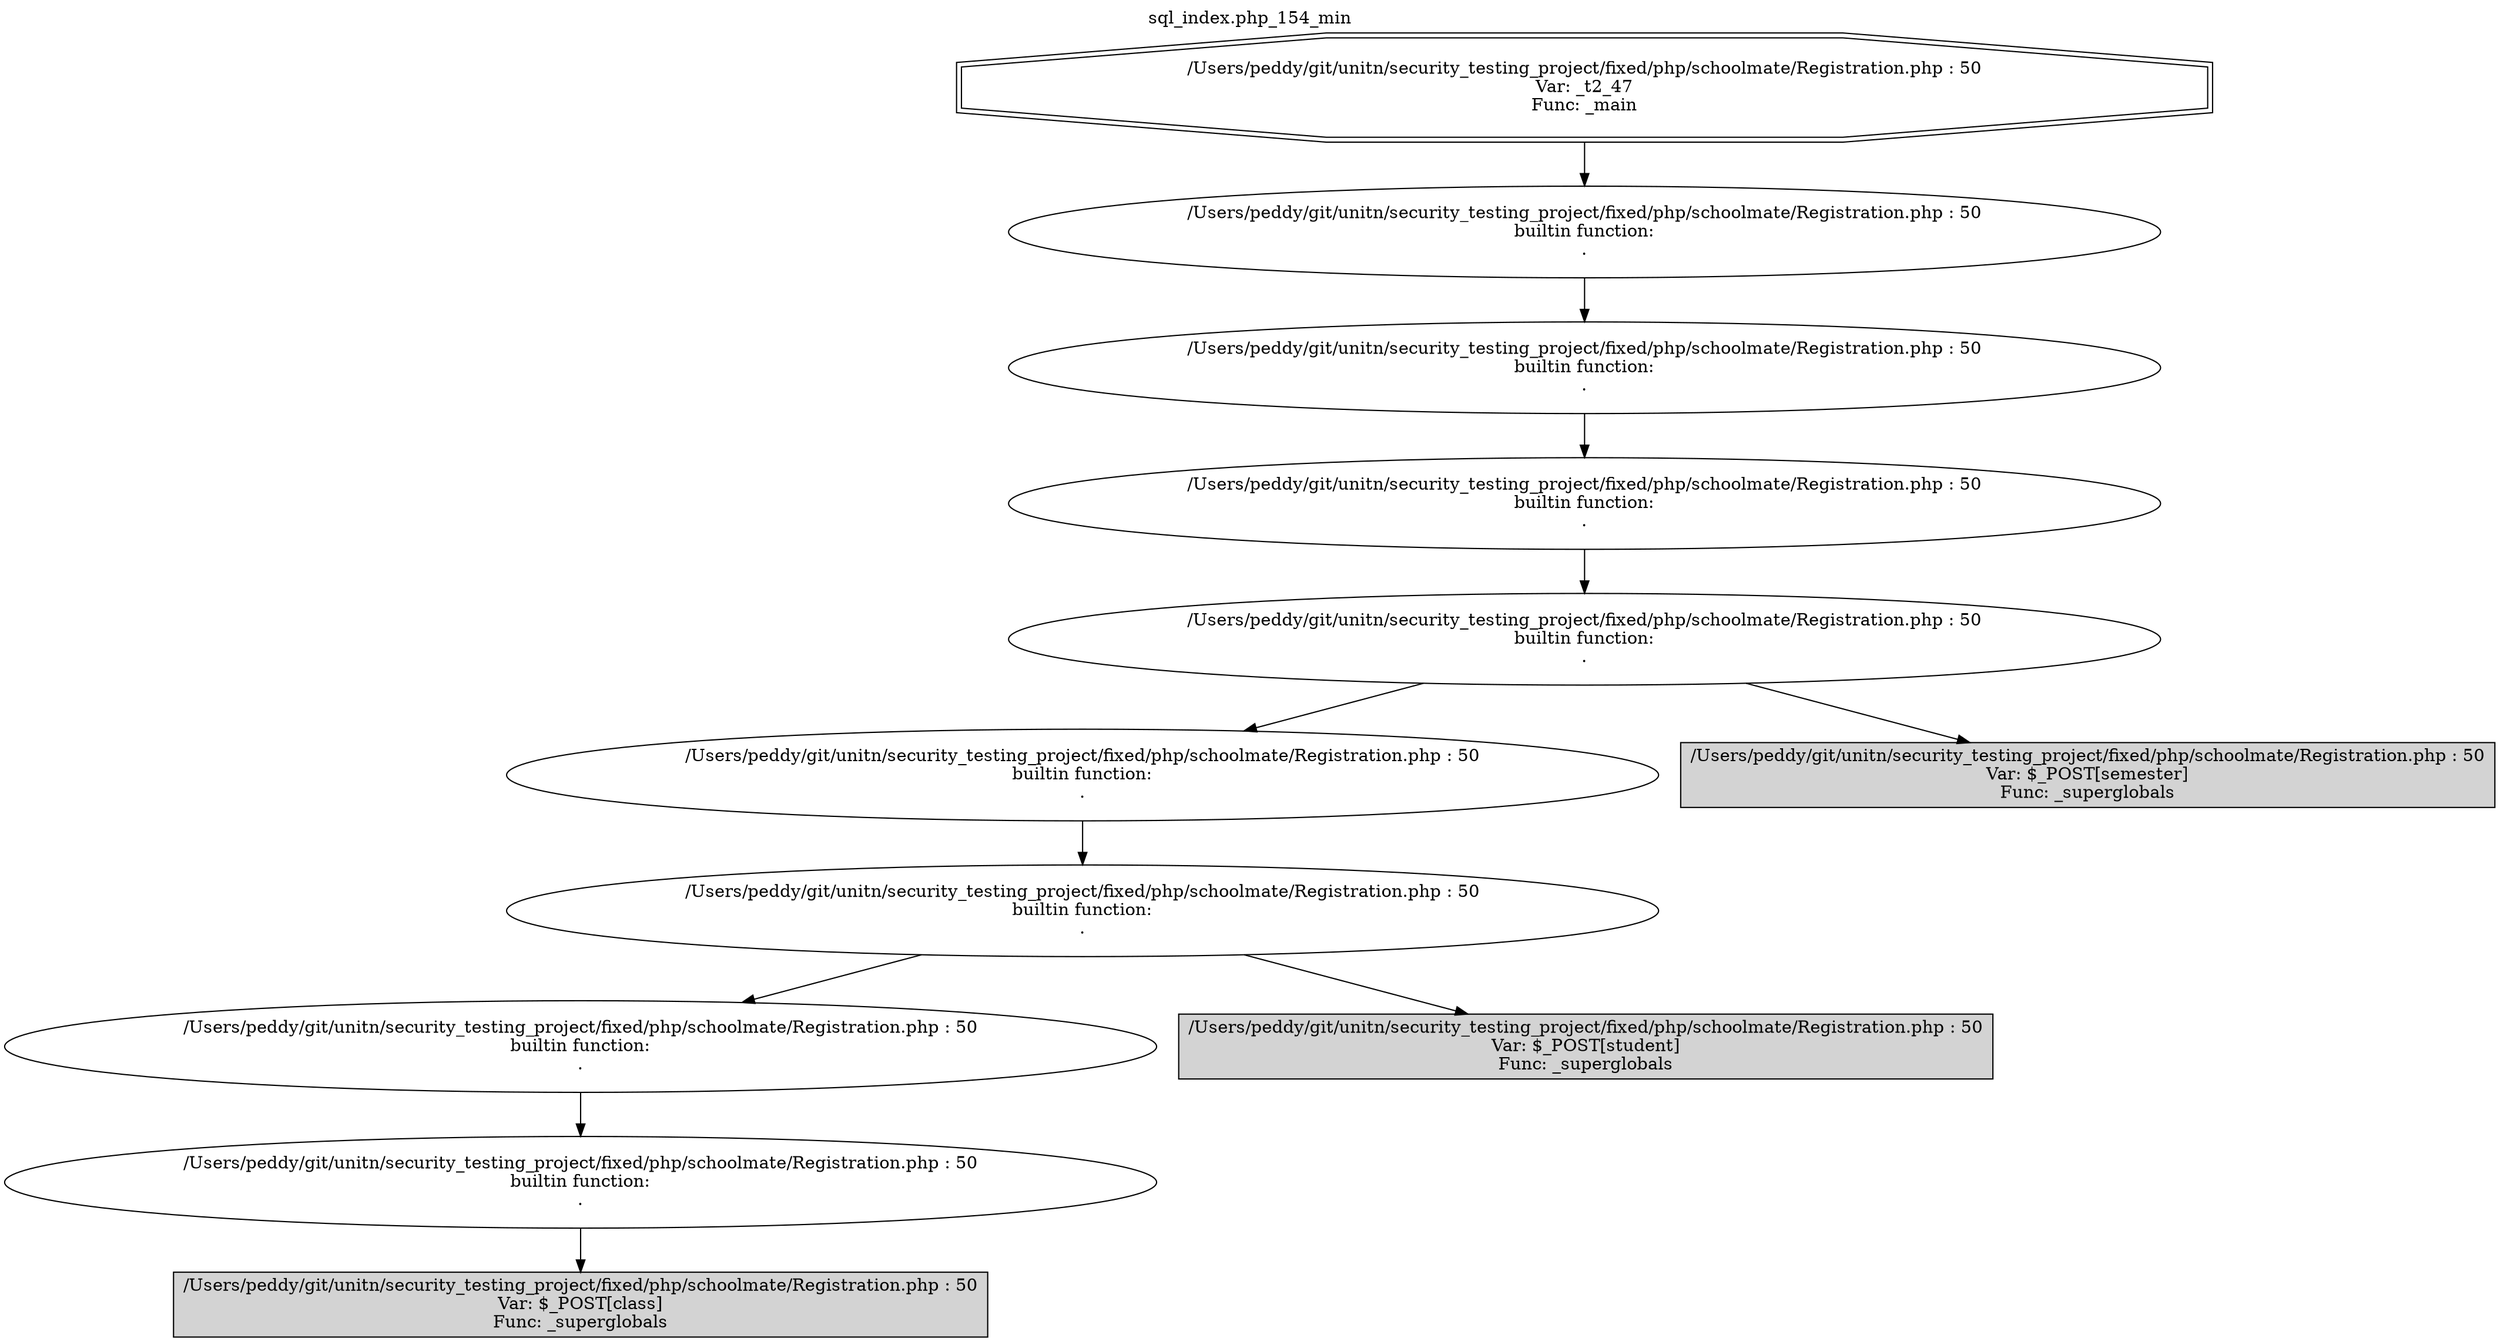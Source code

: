 digraph cfg {
  label="sql_index.php_154_min";
  labelloc=t;
  n1 [shape=doubleoctagon, label="/Users/peddy/git/unitn/security_testing_project/fixed/php/schoolmate/Registration.php : 50\nVar: _t2_47\nFunc: _main\n"];
  n2 [shape=ellipse, label="/Users/peddy/git/unitn/security_testing_project/fixed/php/schoolmate/Registration.php : 50\nbuiltin function:\n.\n"];
  n3 [shape=ellipse, label="/Users/peddy/git/unitn/security_testing_project/fixed/php/schoolmate/Registration.php : 50\nbuiltin function:\n.\n"];
  n4 [shape=ellipse, label="/Users/peddy/git/unitn/security_testing_project/fixed/php/schoolmate/Registration.php : 50\nbuiltin function:\n.\n"];
  n5 [shape=ellipse, label="/Users/peddy/git/unitn/security_testing_project/fixed/php/schoolmate/Registration.php : 50\nbuiltin function:\n.\n"];
  n6 [shape=ellipse, label="/Users/peddy/git/unitn/security_testing_project/fixed/php/schoolmate/Registration.php : 50\nbuiltin function:\n.\n"];
  n7 [shape=ellipse, label="/Users/peddy/git/unitn/security_testing_project/fixed/php/schoolmate/Registration.php : 50\nbuiltin function:\n.\n"];
  n8 [shape=ellipse, label="/Users/peddy/git/unitn/security_testing_project/fixed/php/schoolmate/Registration.php : 50\nbuiltin function:\n.\n"];
  n9 [shape=ellipse, label="/Users/peddy/git/unitn/security_testing_project/fixed/php/schoolmate/Registration.php : 50\nbuiltin function:\n.\n"];
  n10 [shape=box, label="/Users/peddy/git/unitn/security_testing_project/fixed/php/schoolmate/Registration.php : 50\nVar: $_POST[class]\nFunc: _superglobals\n",style=filled];
  n11 [shape=box, label="/Users/peddy/git/unitn/security_testing_project/fixed/php/schoolmate/Registration.php : 50\nVar: $_POST[student]\nFunc: _superglobals\n",style=filled];
  n12 [shape=box, label="/Users/peddy/git/unitn/security_testing_project/fixed/php/schoolmate/Registration.php : 50\nVar: $_POST[semester]\nFunc: _superglobals\n",style=filled];
  n1 -> n2;
  n2 -> n3;
  n3 -> n4;
  n4 -> n5;
  n5 -> n6;
  n5 -> n12;
  n6 -> n7;
  n7 -> n8;
  n7 -> n11;
  n8 -> n9;
  n9 -> n10;
}
